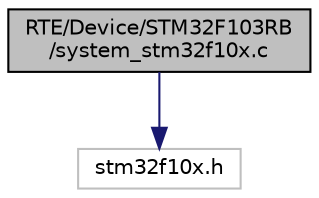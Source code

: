 digraph "RTE/Device/STM32F103RB/system_stm32f10x.c"
{
 // LATEX_PDF_SIZE
  edge [fontname="Helvetica",fontsize="10",labelfontname="Helvetica",labelfontsize="10"];
  node [fontname="Helvetica",fontsize="10",shape=record];
  Node1 [label="RTE/Device/STM32F103RB\l/system_stm32f10x.c",height=0.2,width=0.4,color="black", fillcolor="grey75", style="filled", fontcolor="black",tooltip="CMSIS Cortex-M3 Device Peripheral Access Layer System Source File."];
  Node1 -> Node2 [color="midnightblue",fontsize="10",style="solid",fontname="Helvetica"];
  Node2 [label="stm32f10x.h",height=0.2,width=0.4,color="grey75", fillcolor="white", style="filled",tooltip=" "];
}
